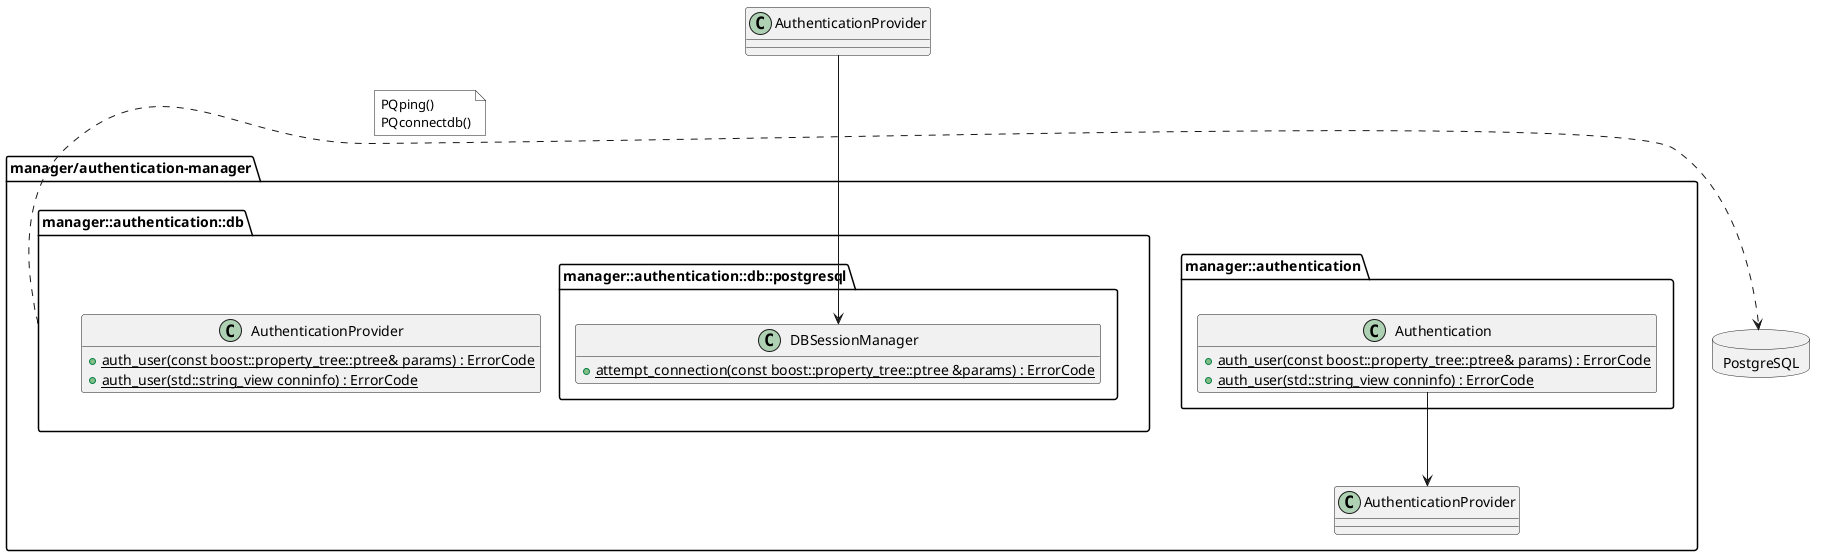 '/_/_/_/_/_/_/_/_/_/_/_/_/_/_/_/_/_/_/_/_/_/_/_/_/_/_/_/_/_/_/_/_/_/_/_/_/_/_/_/_/_/_/_/_/_/_/
@startuml ClassDiagram_overview

package "manager/authentication-manager" {

  package manager::authentication {
    class Authentication {
      +{static} auth_user(const boost::property_tree::ptree& params) : ErrorCode
      +{static} auth_user(std::string_view conninfo) : ErrorCode
    }
    hide Authentication empty fields
  }

  package manager::authentication::db {
    class AuthenticationProvider {
      +{static} auth_user(const boost::property_tree::ptree& params) : ErrorCode
      +{static} auth_user(std::string_view conninfo) : ErrorCode
    }
    hide AuthenticationProvider empty fields

    namespace manager::authentication::db::postgresql {
      class DBSessionManager {
      +{static} attempt_connection(const boost::property_tree::ptree &params) : ErrorCode
      }
      hide DBSessionManager empty fields

      .AuthenticationProvider --> DBSessionManager
    }
  }

  Authentication --> AuthenticationProvider
}

package "PostgreSQL" <<Database>> {
  hide empty members
}

manager::authentication::db::postgresql.DBSessionManager .right.> PostgreSQL
note on link #White
PQping()
PQconnectdb()
end note

@enduml
